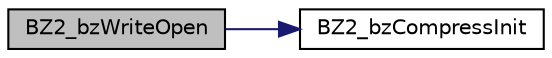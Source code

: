 digraph G
{
  edge [fontname="Helvetica",fontsize="10",labelfontname="Helvetica",labelfontsize="10"];
  node [fontname="Helvetica",fontsize="10",shape=record];
  rankdir="LR";
  Node1 [label="BZ2_bzWriteOpen",height=0.2,width=0.4,color="black", fillcolor="grey75", style="filled" fontcolor="black"];
  Node1 -> Node2 [color="midnightblue",fontsize="10",style="solid",fontname="Helvetica"];
  Node2 [label="BZ2_bzCompressInit",height=0.2,width=0.4,color="black", fillcolor="white", style="filled",URL="$bzlib_8c.html#a96799e910fe1ae640518759dcda5c16b"];
}
